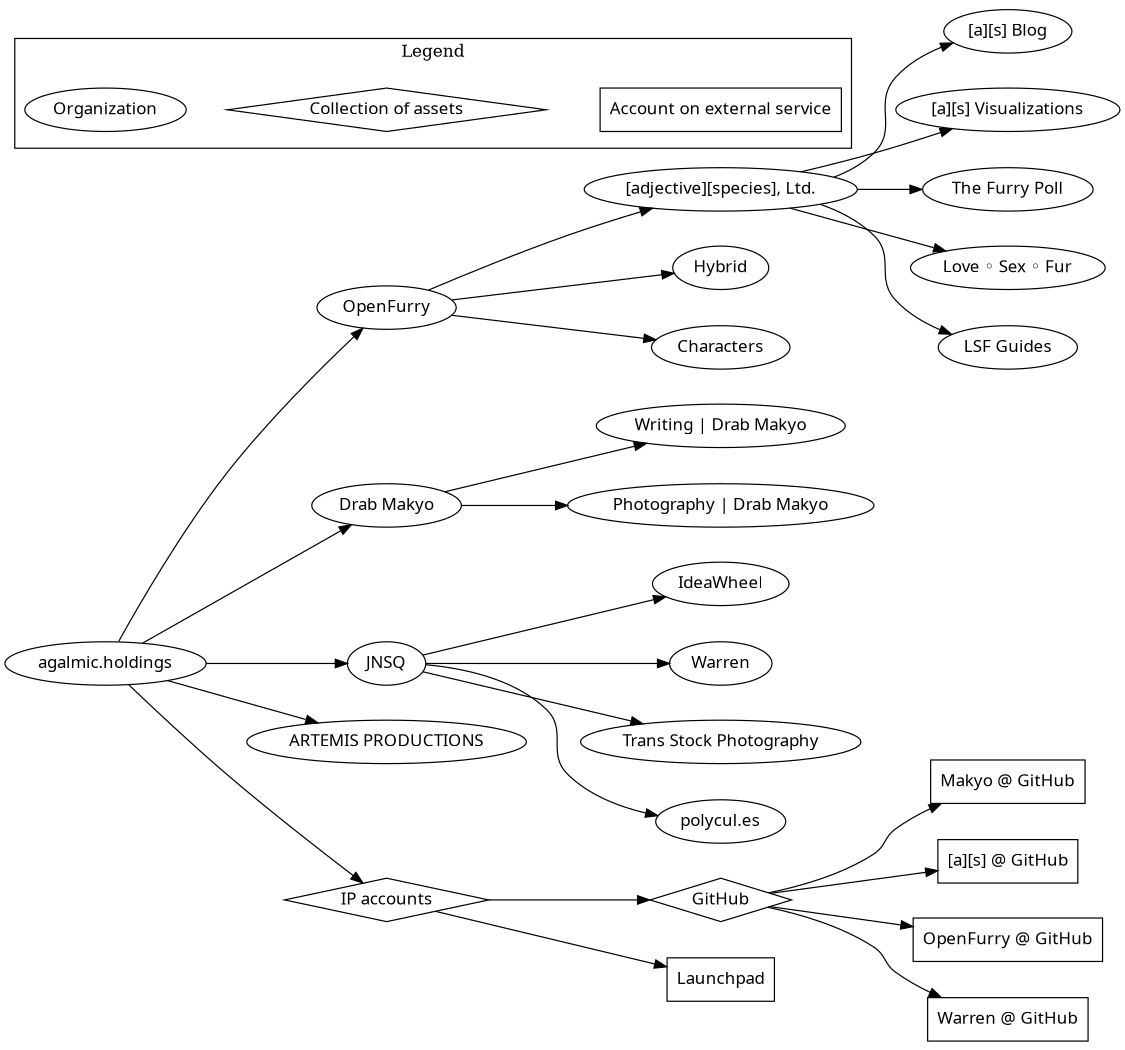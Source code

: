 digraph agalmic_holdings {
	graph [rankdir="LR" size="7.5,7" ratio="fill"]
	node [fontname="Antykwa Torunska"]

	"agalmic.holdings" [URL="http://agalmic.holdings"]

	"OpenFurry" [URL="http://openfurry.org"]
	"agalmic.holdings" -> "OpenFurry"

		as [URL="http://adjectivespecies.com" label="[adjective][species], Ltd."]
		"OpenFurry" -> as

			"[a][s] Blog" [URL="http://adjectivespecies.com"]
			as -> "[a][s] Blog"

			"[a][s] Visualizations" [URL="http://vis.adjectivespecies.com"]
			as -> "[a][s] Visualizations"

			"The Furry Poll" [URL="https://furrypoll.com"]
			as -> "The Furry Poll"

			"Love ◦ Sex ◦ Fur" [URL="http://lovesexfur.com"]
			as -> "Love ◦ Sex ◦ Fur"

			"LSF Guides" [URL="http://guides.lovesexfur.com"]
			as -> "LSF Guides"

		"Hybrid" [URL="http://hybrid.ink"]
		"OpenFurry" -> "Hybrid"

		"Characters" [URL="http://characters.openfurry.org"]
		"OpenFurry" -> "Characters"

	"Drab Makyo" [URL="http://drab-makyo.com"]
	"agalmic.holdings" -> "Drab Makyo"

		"Writing | Drab Makyo" [URL="http://writing.drab-makyo.com"]
		"Drab Makyo" -> "Writing | Drab Makyo"

		"Photography | Drab Makyo" [URL="http://makyo.photography"]
		"Drab Makyo" -> "Photography | Drab Makyo"

	"JNSQ" [URL="http://jnsq.us"]
	"agalmic.holdings" -> "JNSQ"

		"IdeaWheel" [URL="http://ideas.jnsq.us"]
		"JNSQ" -> "IdeaWheel"

		"Warren" [URL="https://warren.community"]
		"JNSQ" -> "Warren"

		"Trans Stock Photography" [URL="http://transstock.photography"]
		"JNSQ" -> "Trans Stock Photography"

		"polycul.es" [URL="http://polycul.es"]
		"JNSQ" -> "polycul.es"

	"ARTEMIS PRODUCTIONS" [URL="http://artemis.productions"]
	"agalmic.holdings" -> "ARTEMIS PRODUCTIONS"

	"IP accounts" [shape="diamond"]
	"agalmic.holdings" -> "IP accounts"

		"GitHub" [shape="diamond"]
		"IP accounts" -> "GitHub"

			"Makyo @ GitHub" [URL="https://github.com/makyo" shape="rect"]
			"GitHub" -> "Makyo @ GitHub"

			"[a][s] @ GitHub" [URL="https://github.com/adjspecies" shape="rect"]
			"GitHub" -> "[a][s] @ GitHub"

			"OpenFurry @ GitHub" [URL="https://github.com/openfurry" shape="rect"]
			"GitHub" -> "OpenFurry @ GitHub"

			"Warren @ GitHub" [URL="https://github.com/warren-community" shape="rect"]
			"GitHub" -> "Warren @ GitHub"

		"Launchpad" [URL="https://launchpad.net/~makyo" shape="rect"]
		"IP accounts" -> "Launchpad"

	subgraph cluster {
		label = "Legend"
		ranksep = ".1"
		rankdir = "LR"
		edge [style="invis"]

		"Organization"

		"Collection of assets" [shape="diamond"]

		"Account on external service" [shape="rect"]

		"Organization" -> "Collection of assets" -> "Account on external service"
	}
}
